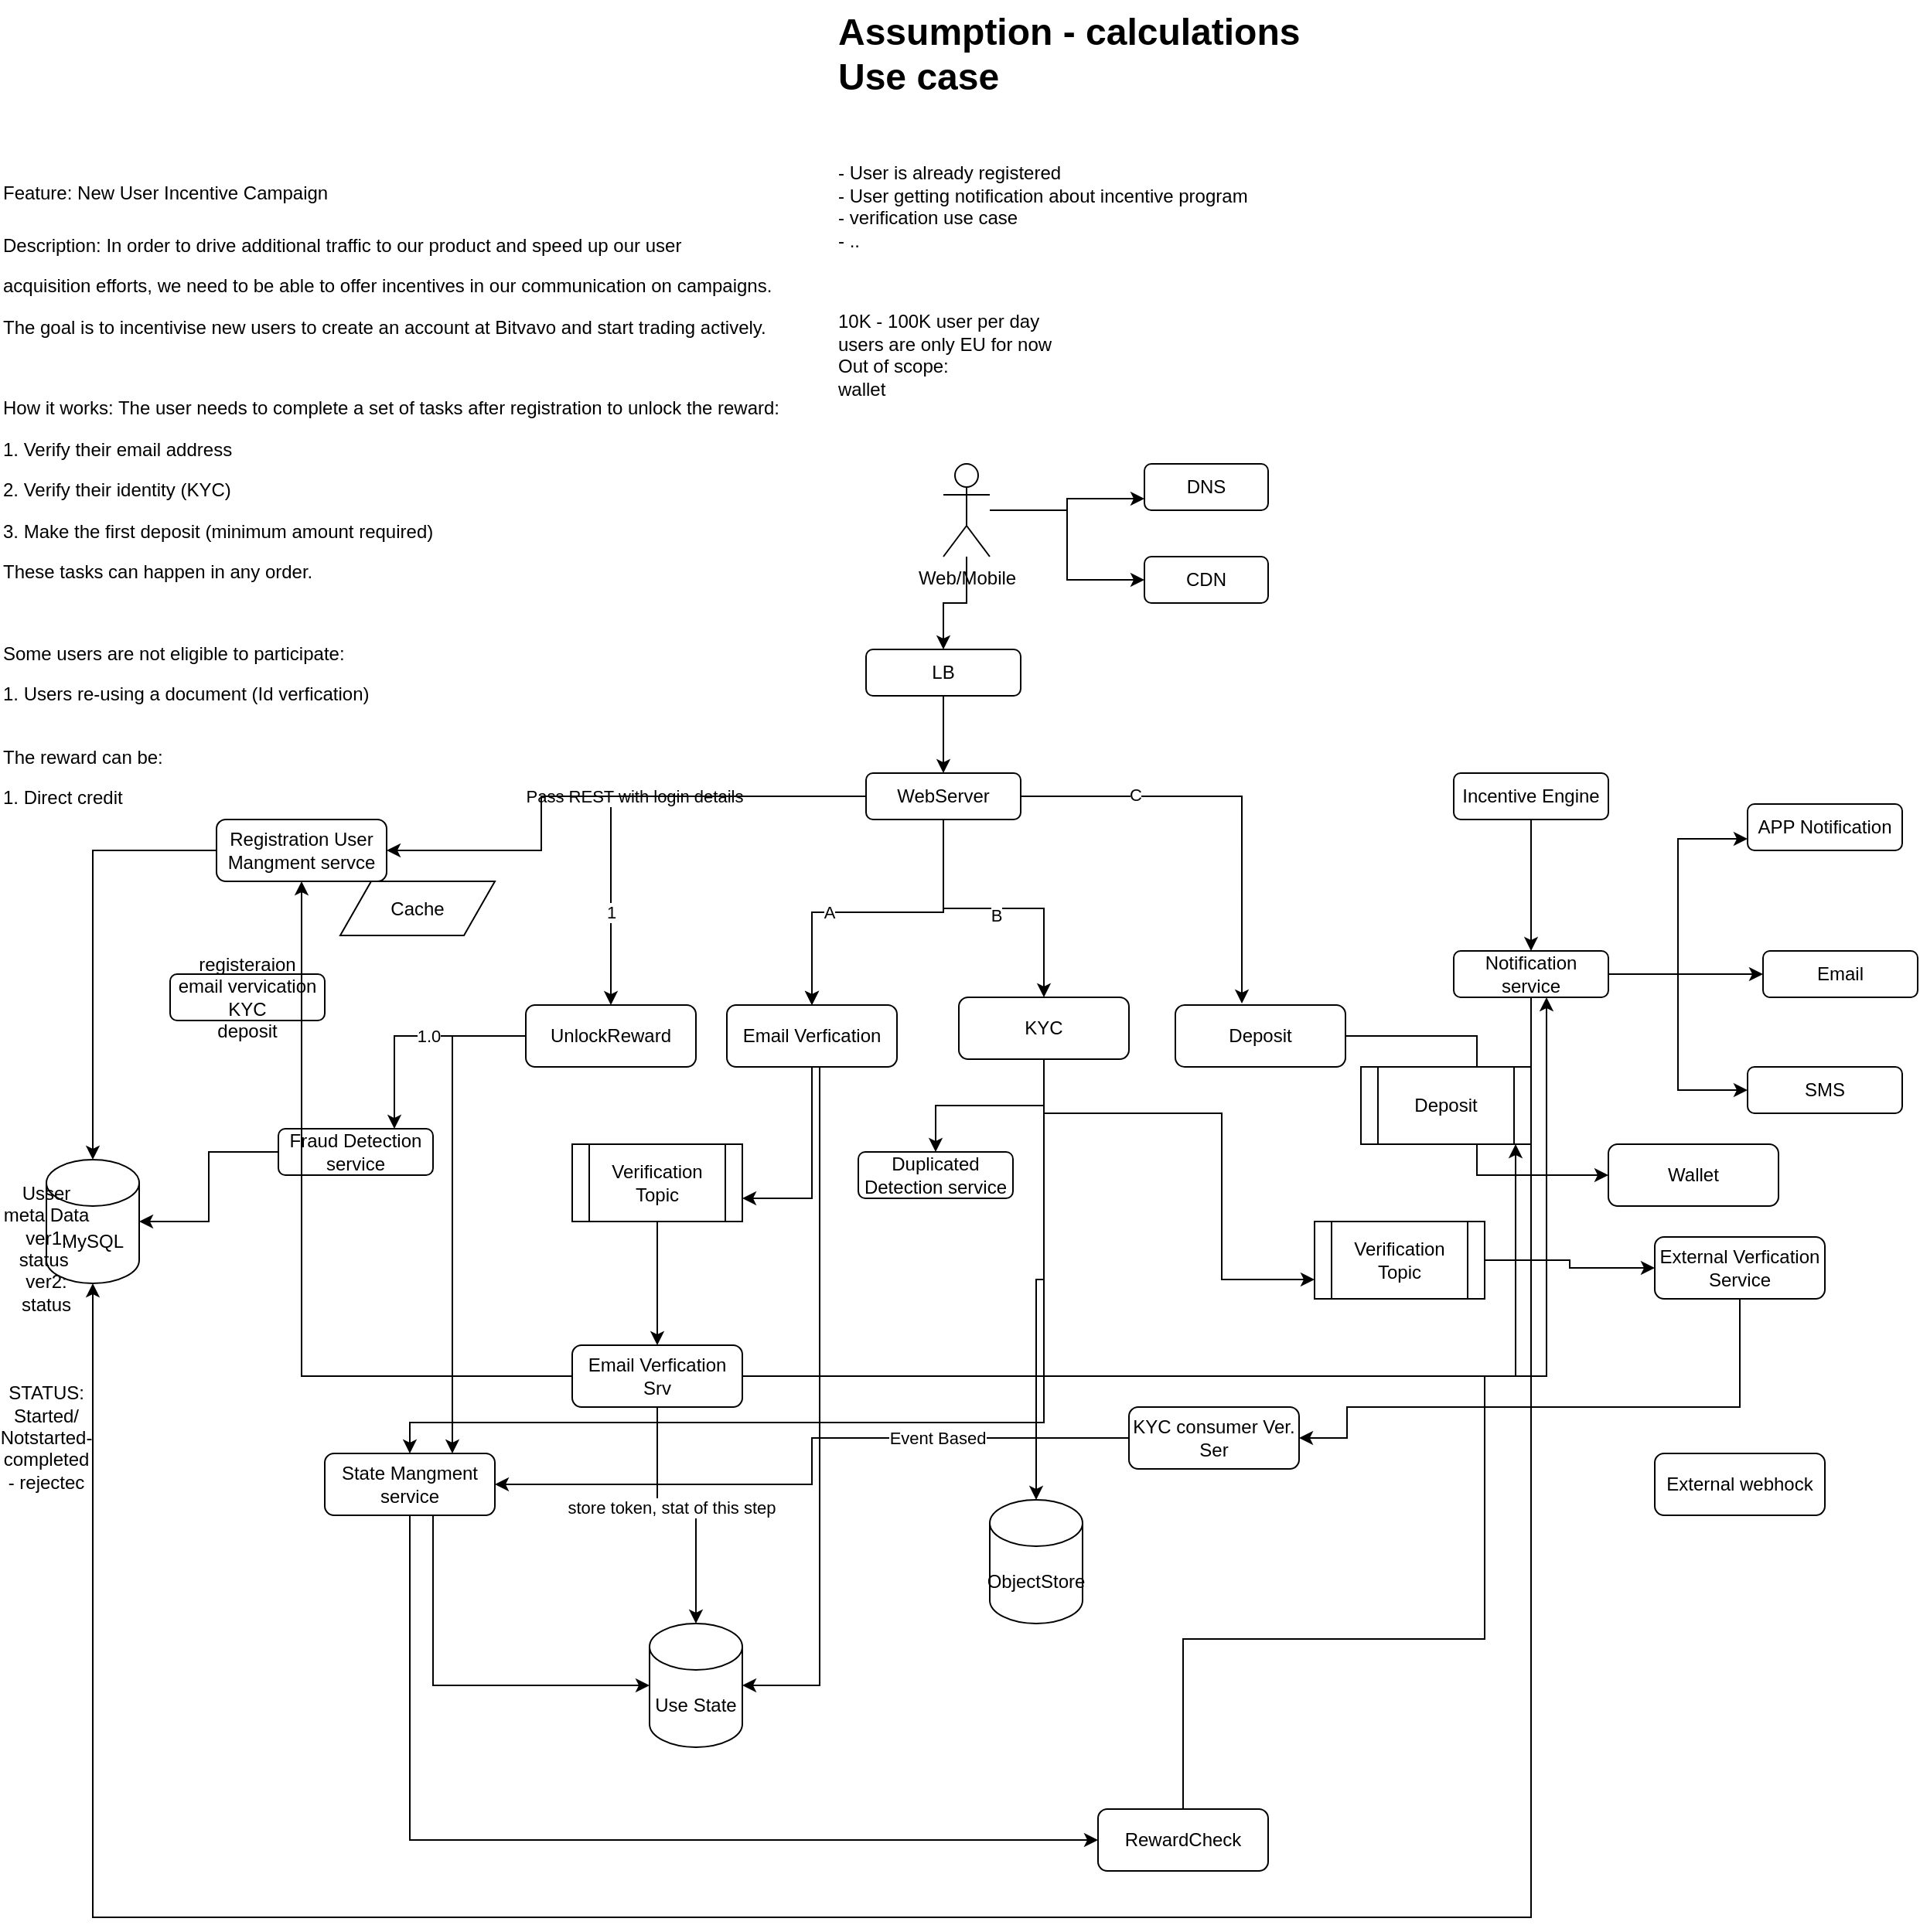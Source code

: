 <mxfile version="24.7.17">
  <diagram name="Page-1" id="xOBLhyYj3MYxFQuUd8QE">
    <mxGraphModel dx="2524" dy="716" grid="1" gridSize="10" guides="1" tooltips="1" connect="1" arrows="1" fold="1" page="1" pageScale="1" pageWidth="850" pageHeight="1100" math="0" shadow="0">
      <root>
        <mxCell id="0" />
        <mxCell id="1" parent="0" />
        <mxCell id="nORpQxfe3uyOhzm3IzQl-1" value="&lt;h1 style=&quot;margin-top: 0px;&quot;&gt;&lt;span style=&quot;background-color: initial; font-size: 12px; font-weight: normal;&quot;&gt;Feature: New User Incentive Campaign&lt;/span&gt;&lt;br&gt;&lt;/h1&gt;&lt;p&gt;&lt;span style=&quot;background-color: initial;&quot;&gt;Description: In order to drive additional traffic to our product and speed up our user&amp;nbsp;&lt;/span&gt;&lt;br&gt;&lt;/p&gt;&lt;p&gt;acquisition efforts, we need to be able to offer incentives in our communication on campaigns.&amp;nbsp;&lt;/p&gt;&lt;p&gt;The goal is to incentivise new users to create an account at Bitvavo and start trading actively.&lt;/p&gt;&lt;p&gt;&lt;br&gt;&lt;/p&gt;&lt;p&gt;How it works: The user needs to complete a set of tasks after registration to unlock the reward:&lt;/p&gt;&lt;p&gt;1. Verify their email address&lt;/p&gt;&lt;p&gt;2. Verify their identity (KYC)&lt;/p&gt;&lt;p&gt;3. Make the first deposit (minimum amount required)&lt;/p&gt;&lt;p&gt;&lt;span style=&quot;background-color: initial;&quot;&gt;These tasks can happen in any order.&lt;/span&gt;&lt;br&gt;&lt;/p&gt;&lt;p&gt;&lt;br&gt;&lt;/p&gt;&lt;p&gt;Some users are not eligible to participate:&lt;/p&gt;&lt;p&gt;1. Users re-using a document (Id verfication)&lt;/p&gt;&lt;p&gt;&lt;span style=&quot;background-color: initial;&quot;&gt;&lt;br&gt;The reward can be:&lt;/span&gt;&lt;br&gt;&lt;/p&gt;&lt;p&gt;1. Direct credit&lt;/p&gt;" style="text;html=1;whiteSpace=wrap;overflow=hidden;rounded=0;" parent="1" vertex="1">
          <mxGeometry x="-130" y="250" width="540" height="440" as="geometry" />
        </mxCell>
        <mxCell id="nORpQxfe3uyOhzm3IzQl-2" value="&lt;h1 style=&quot;margin-top: 0px;&quot;&gt;Assumption - calculations&lt;br&gt;Use case&lt;br&gt;&lt;br&gt;&lt;p style=&quot;font-size: 12px; font-weight: 400;&quot;&gt;- User is already registered&lt;br&gt;- User getting notification about incentive program&lt;br&gt;- verification use case&lt;br&gt;- ..&lt;/p&gt;&lt;p style=&quot;font-size: 12px; font-weight: 400;&quot;&gt;&lt;br&gt;&lt;/p&gt;&lt;p style=&quot;font-size: 12px; font-weight: 400;&quot;&gt;10K - 100K user per day&lt;br&gt;users are only EU for now&lt;br&gt;Out of scope:&lt;br&gt;wallet&lt;br&gt;&lt;br&gt;&lt;/p&gt;&lt;/h1&gt;" style="text;html=1;whiteSpace=wrap;overflow=hidden;rounded=0;" parent="1" vertex="1">
          <mxGeometry x="410" y="150" width="360" height="280" as="geometry" />
        </mxCell>
        <mxCell id="nORpQxfe3uyOhzm3IzQl-8" style="edgeStyle=orthogonalEdgeStyle;rounded=0;orthogonalLoop=1;jettySize=auto;html=1;entryX=0;entryY=0.75;entryDx=0;entryDy=0;" parent="1" source="nORpQxfe3uyOhzm3IzQl-3" target="nORpQxfe3uyOhzm3IzQl-4" edge="1">
          <mxGeometry relative="1" as="geometry" />
        </mxCell>
        <mxCell id="nORpQxfe3uyOhzm3IzQl-9" style="edgeStyle=orthogonalEdgeStyle;rounded=0;orthogonalLoop=1;jettySize=auto;html=1;entryX=0;entryY=0.5;entryDx=0;entryDy=0;" parent="1" source="nORpQxfe3uyOhzm3IzQl-3" target="nORpQxfe3uyOhzm3IzQl-5" edge="1">
          <mxGeometry relative="1" as="geometry" />
        </mxCell>
        <mxCell id="nORpQxfe3uyOhzm3IzQl-10" style="edgeStyle=orthogonalEdgeStyle;rounded=0;orthogonalLoop=1;jettySize=auto;html=1;entryX=0.5;entryY=0;entryDx=0;entryDy=0;" parent="1" source="nORpQxfe3uyOhzm3IzQl-3" target="nORpQxfe3uyOhzm3IzQl-6" edge="1">
          <mxGeometry relative="1" as="geometry" />
        </mxCell>
        <mxCell id="nORpQxfe3uyOhzm3IzQl-3" value="Web/Mobile" style="shape=umlActor;verticalLabelPosition=bottom;verticalAlign=top;html=1;outlineConnect=0;" parent="1" vertex="1">
          <mxGeometry x="480" y="450" width="30" height="60" as="geometry" />
        </mxCell>
        <mxCell id="nORpQxfe3uyOhzm3IzQl-4" value="DNS" style="rounded=1;whiteSpace=wrap;html=1;" parent="1" vertex="1">
          <mxGeometry x="610" y="450" width="80" height="30" as="geometry" />
        </mxCell>
        <mxCell id="nORpQxfe3uyOhzm3IzQl-5" value="CDN" style="rounded=1;whiteSpace=wrap;html=1;" parent="1" vertex="1">
          <mxGeometry x="610" y="510" width="80" height="30" as="geometry" />
        </mxCell>
        <mxCell id="nORpQxfe3uyOhzm3IzQl-11" style="edgeStyle=orthogonalEdgeStyle;rounded=0;orthogonalLoop=1;jettySize=auto;html=1;entryX=0.5;entryY=0;entryDx=0;entryDy=0;" parent="1" source="nORpQxfe3uyOhzm3IzQl-6" target="nORpQxfe3uyOhzm3IzQl-7" edge="1">
          <mxGeometry relative="1" as="geometry" />
        </mxCell>
        <mxCell id="nORpQxfe3uyOhzm3IzQl-6" value="LB" style="rounded=1;whiteSpace=wrap;html=1;" parent="1" vertex="1">
          <mxGeometry x="430" y="570" width="100" height="30" as="geometry" />
        </mxCell>
        <mxCell id="nORpQxfe3uyOhzm3IzQl-14" value="Pass REST with login details" style="edgeStyle=orthogonalEdgeStyle;rounded=0;orthogonalLoop=1;jettySize=auto;html=1;" parent="1" source="nORpQxfe3uyOhzm3IzQl-7" target="nORpQxfe3uyOhzm3IzQl-12" edge="1">
          <mxGeometry relative="1" as="geometry" />
        </mxCell>
        <mxCell id="nORpQxfe3uyOhzm3IzQl-40" value="1" style="edgeLabel;html=1;align=center;verticalAlign=middle;resizable=0;points=[];" parent="nORpQxfe3uyOhzm3IzQl-14" connectable="0" vertex="1">
          <mxGeometry x="0.6" relative="1" as="geometry">
            <mxPoint as="offset" />
          </mxGeometry>
        </mxCell>
        <mxCell id="nORpQxfe3uyOhzm3IzQl-27" style="edgeStyle=orthogonalEdgeStyle;rounded=0;orthogonalLoop=1;jettySize=auto;html=1;" parent="1" source="nORpQxfe3uyOhzm3IzQl-7" target="nORpQxfe3uyOhzm3IzQl-26" edge="1">
          <mxGeometry relative="1" as="geometry">
            <Array as="points">
              <mxPoint x="220" y="665" />
              <mxPoint x="220" y="700" />
            </Array>
          </mxGeometry>
        </mxCell>
        <mxCell id="nORpQxfe3uyOhzm3IzQl-50" style="edgeStyle=orthogonalEdgeStyle;rounded=0;orthogonalLoop=1;jettySize=auto;html=1;entryX=0.5;entryY=0;entryDx=0;entryDy=0;" parent="1" source="nORpQxfe3uyOhzm3IzQl-7" target="nORpQxfe3uyOhzm3IzQl-49" edge="1">
          <mxGeometry relative="1" as="geometry" />
        </mxCell>
        <mxCell id="nORpQxfe3uyOhzm3IzQl-54" style="edgeStyle=orthogonalEdgeStyle;rounded=0;orthogonalLoop=1;jettySize=auto;html=1;" parent="1" source="nORpQxfe3uyOhzm3IzQl-7" target="nORpQxfe3uyOhzm3IzQl-49" edge="1">
          <mxGeometry relative="1" as="geometry" />
        </mxCell>
        <mxCell id="nORpQxfe3uyOhzm3IzQl-73" value="A" style="edgeLabel;html=1;align=center;verticalAlign=middle;resizable=0;points=[];" parent="nORpQxfe3uyOhzm3IzQl-54" connectable="0" vertex="1">
          <mxGeometry x="0.307" relative="1" as="geometry">
            <mxPoint as="offset" />
          </mxGeometry>
        </mxCell>
        <mxCell id="nORpQxfe3uyOhzm3IzQl-69" style="edgeStyle=orthogonalEdgeStyle;rounded=0;orthogonalLoop=1;jettySize=auto;html=1;" parent="1" source="nORpQxfe3uyOhzm3IzQl-7" target="nORpQxfe3uyOhzm3IzQl-67" edge="1">
          <mxGeometry relative="1" as="geometry" />
        </mxCell>
        <mxCell id="nORpQxfe3uyOhzm3IzQl-74" value="B" style="edgeLabel;html=1;align=center;verticalAlign=middle;resizable=0;points=[];" parent="nORpQxfe3uyOhzm3IzQl-69" connectable="0" vertex="1">
          <mxGeometry x="0.016" y="-3" relative="1" as="geometry">
            <mxPoint y="1" as="offset" />
          </mxGeometry>
        </mxCell>
        <mxCell id="nORpQxfe3uyOhzm3IzQl-7" value="WebServer" style="rounded=1;whiteSpace=wrap;html=1;" parent="1" vertex="1">
          <mxGeometry x="430" y="650" width="100" height="30" as="geometry" />
        </mxCell>
        <mxCell id="nORpQxfe3uyOhzm3IzQl-43" style="edgeStyle=orthogonalEdgeStyle;rounded=0;orthogonalLoop=1;jettySize=auto;html=1;entryX=0.75;entryY=0;entryDx=0;entryDy=0;" parent="1" source="nORpQxfe3uyOhzm3IzQl-12" target="nORpQxfe3uyOhzm3IzQl-18" edge="1">
          <mxGeometry relative="1" as="geometry" />
        </mxCell>
        <mxCell id="nORpQxfe3uyOhzm3IzQl-44" value="1.0" style="edgeLabel;html=1;align=center;verticalAlign=middle;resizable=0;points=[];" parent="nORpQxfe3uyOhzm3IzQl-43" connectable="0" vertex="1">
          <mxGeometry x="-0.131" relative="1" as="geometry">
            <mxPoint as="offset" />
          </mxGeometry>
        </mxCell>
        <mxCell id="nORpQxfe3uyOhzm3IzQl-65" style="edgeStyle=orthogonalEdgeStyle;rounded=0;orthogonalLoop=1;jettySize=auto;html=1;entryX=0.75;entryY=0;entryDx=0;entryDy=0;" parent="1" source="nORpQxfe3uyOhzm3IzQl-12" target="nORpQxfe3uyOhzm3IzQl-64" edge="1">
          <mxGeometry relative="1" as="geometry" />
        </mxCell>
        <mxCell id="nORpQxfe3uyOhzm3IzQl-12" value="UnlockReward" style="rounded=1;whiteSpace=wrap;html=1;" parent="1" vertex="1">
          <mxGeometry x="210" y="800" width="110" height="40" as="geometry" />
        </mxCell>
        <mxCell id="nORpQxfe3uyOhzm3IzQl-30" style="edgeStyle=orthogonalEdgeStyle;rounded=0;orthogonalLoop=1;jettySize=auto;html=1;" parent="1" source="nORpQxfe3uyOhzm3IzQl-15" target="nORpQxfe3uyOhzm3IzQl-17" edge="1">
          <mxGeometry relative="1" as="geometry" />
        </mxCell>
        <mxCell id="nORpQxfe3uyOhzm3IzQl-15" value="Incentive Engine" style="rounded=1;whiteSpace=wrap;html=1;" parent="1" vertex="1">
          <mxGeometry x="810" y="650" width="100" height="30" as="geometry" />
        </mxCell>
        <mxCell id="nORpQxfe3uyOhzm3IzQl-16" value="registeraion&lt;br&gt;email vervication&lt;br&gt;KYC&lt;br&gt;deposit" style="rounded=1;whiteSpace=wrap;html=1;" parent="1" vertex="1">
          <mxGeometry x="-20" y="780" width="100" height="30" as="geometry" />
        </mxCell>
        <mxCell id="nORpQxfe3uyOhzm3IzQl-23" style="edgeStyle=orthogonalEdgeStyle;rounded=0;orthogonalLoop=1;jettySize=auto;html=1;entryX=0;entryY=0.75;entryDx=0;entryDy=0;" parent="1" source="nORpQxfe3uyOhzm3IzQl-17" target="nORpQxfe3uyOhzm3IzQl-21" edge="1">
          <mxGeometry relative="1" as="geometry" />
        </mxCell>
        <mxCell id="nORpQxfe3uyOhzm3IzQl-24" style="edgeStyle=orthogonalEdgeStyle;rounded=0;orthogonalLoop=1;jettySize=auto;html=1;entryX=0;entryY=0.5;entryDx=0;entryDy=0;" parent="1" source="nORpQxfe3uyOhzm3IzQl-17" target="nORpQxfe3uyOhzm3IzQl-19" edge="1">
          <mxGeometry relative="1" as="geometry" />
        </mxCell>
        <mxCell id="nORpQxfe3uyOhzm3IzQl-25" style="edgeStyle=orthogonalEdgeStyle;rounded=0;orthogonalLoop=1;jettySize=auto;html=1;" parent="1" source="nORpQxfe3uyOhzm3IzQl-17" target="nORpQxfe3uyOhzm3IzQl-20" edge="1">
          <mxGeometry relative="1" as="geometry" />
        </mxCell>
        <mxCell id="nORpQxfe3uyOhzm3IzQl-17" value="Notification service" style="rounded=1;whiteSpace=wrap;html=1;" parent="1" vertex="1">
          <mxGeometry x="810" y="765" width="100" height="30" as="geometry" />
        </mxCell>
        <mxCell id="nORpQxfe3uyOhzm3IzQl-45" style="edgeStyle=orthogonalEdgeStyle;rounded=0;orthogonalLoop=1;jettySize=auto;html=1;" parent="1" source="nORpQxfe3uyOhzm3IzQl-18" target="nORpQxfe3uyOhzm3IzQl-28" edge="1">
          <mxGeometry relative="1" as="geometry" />
        </mxCell>
        <mxCell id="nORpQxfe3uyOhzm3IzQl-18" value="Fraud Detection service" style="rounded=1;whiteSpace=wrap;html=1;" parent="1" vertex="1">
          <mxGeometry x="50" y="880" width="100" height="30" as="geometry" />
        </mxCell>
        <mxCell id="nORpQxfe3uyOhzm3IzQl-19" value="SMS" style="rounded=1;whiteSpace=wrap;html=1;" parent="1" vertex="1">
          <mxGeometry x="1000" y="840" width="100" height="30" as="geometry" />
        </mxCell>
        <mxCell id="nORpQxfe3uyOhzm3IzQl-20" value="Email" style="rounded=1;whiteSpace=wrap;html=1;" parent="1" vertex="1">
          <mxGeometry x="1010" y="765" width="100" height="30" as="geometry" />
        </mxCell>
        <mxCell id="nORpQxfe3uyOhzm3IzQl-21" value="APP Notification" style="rounded=1;whiteSpace=wrap;html=1;" parent="1" vertex="1">
          <mxGeometry x="1000" y="670" width="100" height="30" as="geometry" />
        </mxCell>
        <mxCell id="nORpQxfe3uyOhzm3IzQl-26" value="Registration User Mangment servce" style="rounded=1;whiteSpace=wrap;html=1;" parent="1" vertex="1">
          <mxGeometry x="10" y="680" width="110" height="40" as="geometry" />
        </mxCell>
        <mxCell id="nORpQxfe3uyOhzm3IzQl-28" value="MySQL" style="shape=cylinder3;whiteSpace=wrap;html=1;boundedLbl=1;backgroundOutline=1;size=15;" parent="1" vertex="1">
          <mxGeometry x="-100" y="900" width="60" height="80" as="geometry" />
        </mxCell>
        <mxCell id="nORpQxfe3uyOhzm3IzQl-29" style="edgeStyle=orthogonalEdgeStyle;rounded=0;orthogonalLoop=1;jettySize=auto;html=1;entryX=0.5;entryY=0;entryDx=0;entryDy=0;entryPerimeter=0;" parent="1" source="nORpQxfe3uyOhzm3IzQl-26" target="nORpQxfe3uyOhzm3IzQl-28" edge="1">
          <mxGeometry relative="1" as="geometry" />
        </mxCell>
        <mxCell id="nORpQxfe3uyOhzm3IzQl-31" style="edgeStyle=orthogonalEdgeStyle;rounded=0;orthogonalLoop=1;jettySize=auto;html=1;entryX=0.5;entryY=1;entryDx=0;entryDy=0;entryPerimeter=0;" parent="1" source="nORpQxfe3uyOhzm3IzQl-17" target="nORpQxfe3uyOhzm3IzQl-28" edge="1">
          <mxGeometry relative="1" as="geometry">
            <Array as="points">
              <mxPoint x="860" y="1390" />
              <mxPoint x="-70" y="1390" />
            </Array>
          </mxGeometry>
        </mxCell>
        <mxCell id="nORpQxfe3uyOhzm3IzQl-59" style="edgeStyle=orthogonalEdgeStyle;rounded=0;orthogonalLoop=1;jettySize=auto;html=1;entryX=0.5;entryY=0;entryDx=0;entryDy=0;" parent="1" source="nORpQxfe3uyOhzm3IzQl-33" target="nORpQxfe3uyOhzm3IzQl-46" edge="1">
          <mxGeometry relative="1" as="geometry" />
        </mxCell>
        <mxCell id="nORpQxfe3uyOhzm3IzQl-33" value="Verification Topic" style="shape=process;whiteSpace=wrap;html=1;backgroundOutline=1;" parent="1" vertex="1">
          <mxGeometry x="240" y="890" width="110" height="50" as="geometry" />
        </mxCell>
        <mxCell id="nORpQxfe3uyOhzm3IzQl-56" style="edgeStyle=orthogonalEdgeStyle;rounded=0;orthogonalLoop=1;jettySize=auto;html=1;" parent="1" source="nORpQxfe3uyOhzm3IzQl-46" target="nORpQxfe3uyOhzm3IzQl-55" edge="1">
          <mxGeometry relative="1" as="geometry" />
        </mxCell>
        <mxCell id="nORpQxfe3uyOhzm3IzQl-57" value="store token, stat of this step" style="edgeLabel;html=1;align=center;verticalAlign=middle;resizable=0;points=[];" parent="nORpQxfe3uyOhzm3IzQl-56" connectable="0" vertex="1">
          <mxGeometry x="-0.043" y="5" relative="1" as="geometry">
            <mxPoint as="offset" />
          </mxGeometry>
        </mxCell>
        <mxCell id="nORpQxfe3uyOhzm3IzQl-63" style="edgeStyle=orthogonalEdgeStyle;rounded=0;orthogonalLoop=1;jettySize=auto;html=1;" parent="1" source="nORpQxfe3uyOhzm3IzQl-46" target="nORpQxfe3uyOhzm3IzQl-26" edge="1">
          <mxGeometry relative="1" as="geometry" />
        </mxCell>
        <mxCell id="nORpQxfe3uyOhzm3IzQl-46" value="Email Verfication Srv" style="rounded=1;whiteSpace=wrap;html=1;" parent="1" vertex="1">
          <mxGeometry x="240" y="1020" width="110" height="40" as="geometry" />
        </mxCell>
        <mxCell id="nORpQxfe3uyOhzm3IzQl-52" style="edgeStyle=orthogonalEdgeStyle;rounded=0;orthogonalLoop=1;jettySize=auto;html=1;" parent="1" source="nORpQxfe3uyOhzm3IzQl-49" target="nORpQxfe3uyOhzm3IzQl-33" edge="1">
          <mxGeometry relative="1" as="geometry">
            <Array as="points">
              <mxPoint x="395" y="925" />
            </Array>
          </mxGeometry>
        </mxCell>
        <mxCell id="nORpQxfe3uyOhzm3IzQl-58" style="edgeStyle=orthogonalEdgeStyle;rounded=0;orthogonalLoop=1;jettySize=auto;html=1;" parent="1" source="nORpQxfe3uyOhzm3IzQl-49" target="nORpQxfe3uyOhzm3IzQl-55" edge="1">
          <mxGeometry relative="1" as="geometry">
            <Array as="points">
              <mxPoint x="400" y="1240" />
            </Array>
          </mxGeometry>
        </mxCell>
        <mxCell id="nORpQxfe3uyOhzm3IzQl-49" value="Email Verfication" style="rounded=1;whiteSpace=wrap;html=1;" parent="1" vertex="1">
          <mxGeometry x="340" y="800" width="110" height="40" as="geometry" />
        </mxCell>
        <mxCell id="nORpQxfe3uyOhzm3IzQl-53" style="edgeStyle=orthogonalEdgeStyle;rounded=0;orthogonalLoop=1;jettySize=auto;html=1;entryX=0.6;entryY=1;entryDx=0;entryDy=0;entryPerimeter=0;" parent="1" source="nORpQxfe3uyOhzm3IzQl-46" target="nORpQxfe3uyOhzm3IzQl-17" edge="1">
          <mxGeometry relative="1" as="geometry" />
        </mxCell>
        <mxCell id="nORpQxfe3uyOhzm3IzQl-55" value="Use State" style="shape=cylinder3;whiteSpace=wrap;html=1;boundedLbl=1;backgroundOutline=1;size=15;" parent="1" vertex="1">
          <mxGeometry x="290" y="1200" width="60" height="80" as="geometry" />
        </mxCell>
        <mxCell id="nORpQxfe3uyOhzm3IzQl-62" value="Cache" style="shape=parallelogram;perimeter=parallelogramPerimeter;whiteSpace=wrap;html=1;fixedSize=1;" parent="1" vertex="1">
          <mxGeometry x="90" y="720" width="100" height="35" as="geometry" />
        </mxCell>
        <mxCell id="nORpQxfe3uyOhzm3IzQl-98" style="edgeStyle=orthogonalEdgeStyle;rounded=0;orthogonalLoop=1;jettySize=auto;html=1;" parent="1" source="nORpQxfe3uyOhzm3IzQl-64" target="nORpQxfe3uyOhzm3IzQl-71" edge="1">
          <mxGeometry relative="1" as="geometry">
            <Array as="points">
              <mxPoint x="135" y="1340" />
            </Array>
          </mxGeometry>
        </mxCell>
        <mxCell id="nORpQxfe3uyOhzm3IzQl-64" value="State Mangment service" style="rounded=1;whiteSpace=wrap;html=1;" parent="1" vertex="1">
          <mxGeometry x="80" y="1090" width="110" height="40" as="geometry" />
        </mxCell>
        <mxCell id="nORpQxfe3uyOhzm3IzQl-66" style="edgeStyle=orthogonalEdgeStyle;rounded=0;orthogonalLoop=1;jettySize=auto;html=1;entryX=0;entryY=0.5;entryDx=0;entryDy=0;entryPerimeter=0;" parent="1" source="nORpQxfe3uyOhzm3IzQl-64" target="nORpQxfe3uyOhzm3IzQl-55" edge="1">
          <mxGeometry relative="1" as="geometry">
            <Array as="points">
              <mxPoint x="150" y="1240" />
            </Array>
          </mxGeometry>
        </mxCell>
        <mxCell id="nORpQxfe3uyOhzm3IzQl-80" style="edgeStyle=orthogonalEdgeStyle;rounded=0;orthogonalLoop=1;jettySize=auto;html=1;" parent="1" source="nORpQxfe3uyOhzm3IzQl-67" target="nORpQxfe3uyOhzm3IzQl-64" edge="1">
          <mxGeometry relative="1" as="geometry">
            <Array as="points">
              <mxPoint x="545" y="1070" />
              <mxPoint x="135" y="1070" />
            </Array>
          </mxGeometry>
        </mxCell>
        <mxCell id="nORpQxfe3uyOhzm3IzQl-84" style="edgeStyle=orthogonalEdgeStyle;rounded=0;orthogonalLoop=1;jettySize=auto;html=1;entryX=0;entryY=0.75;entryDx=0;entryDy=0;" parent="1" source="nORpQxfe3uyOhzm3IzQl-67" target="nORpQxfe3uyOhzm3IzQl-82" edge="1">
          <mxGeometry relative="1" as="geometry">
            <Array as="points">
              <mxPoint x="545" y="870" />
              <mxPoint x="660" y="870" />
              <mxPoint x="660" y="978" />
            </Array>
          </mxGeometry>
        </mxCell>
        <mxCell id="nORpQxfe3uyOhzm3IzQl-88" style="edgeStyle=orthogonalEdgeStyle;rounded=0;orthogonalLoop=1;jettySize=auto;html=1;" parent="1" source="nORpQxfe3uyOhzm3IzQl-67" target="nORpQxfe3uyOhzm3IzQl-79" edge="1">
          <mxGeometry relative="1" as="geometry" />
        </mxCell>
        <mxCell id="nORpQxfe3uyOhzm3IzQl-100" style="edgeStyle=orthogonalEdgeStyle;rounded=0;orthogonalLoop=1;jettySize=auto;html=1;entryX=0.5;entryY=0;entryDx=0;entryDy=0;" parent="1" source="nORpQxfe3uyOhzm3IzQl-67" target="nORpQxfe3uyOhzm3IzQl-99" edge="1">
          <mxGeometry relative="1" as="geometry" />
        </mxCell>
        <mxCell id="nORpQxfe3uyOhzm3IzQl-67" value="KYC" style="rounded=1;whiteSpace=wrap;html=1;" parent="1" vertex="1">
          <mxGeometry x="490" y="795" width="110" height="40" as="geometry" />
        </mxCell>
        <mxCell id="nORpQxfe3uyOhzm3IzQl-95" style="edgeStyle=orthogonalEdgeStyle;rounded=0;orthogonalLoop=1;jettySize=auto;html=1;entryX=0;entryY=0.5;entryDx=0;entryDy=0;" parent="1" source="nORpQxfe3uyOhzm3IzQl-68" target="nORpQxfe3uyOhzm3IzQl-94" edge="1">
          <mxGeometry relative="1" as="geometry" />
        </mxCell>
        <mxCell id="nORpQxfe3uyOhzm3IzQl-68" value="Deposit" style="rounded=1;whiteSpace=wrap;html=1;" parent="1" vertex="1">
          <mxGeometry x="630" y="800" width="110" height="40" as="geometry" />
        </mxCell>
        <mxCell id="nORpQxfe3uyOhzm3IzQl-70" style="edgeStyle=orthogonalEdgeStyle;rounded=0;orthogonalLoop=1;jettySize=auto;html=1;entryX=0.391;entryY=-0.025;entryDx=0;entryDy=0;entryPerimeter=0;" parent="1" source="nORpQxfe3uyOhzm3IzQl-7" target="nORpQxfe3uyOhzm3IzQl-68" edge="1">
          <mxGeometry relative="1" as="geometry" />
        </mxCell>
        <mxCell id="nORpQxfe3uyOhzm3IzQl-75" value="C" style="edgeLabel;html=1;align=center;verticalAlign=middle;resizable=0;points=[];" parent="nORpQxfe3uyOhzm3IzQl-70" connectable="0" vertex="1">
          <mxGeometry x="-0.466" y="1" relative="1" as="geometry">
            <mxPoint as="offset" />
          </mxGeometry>
        </mxCell>
        <mxCell id="nORpQxfe3uyOhzm3IzQl-97" style="edgeStyle=orthogonalEdgeStyle;rounded=0;orthogonalLoop=1;jettySize=auto;html=1;" parent="1" source="nORpQxfe3uyOhzm3IzQl-71" target="nORpQxfe3uyOhzm3IzQl-96" edge="1">
          <mxGeometry relative="1" as="geometry">
            <Array as="points">
              <mxPoint x="830" y="1210" />
              <mxPoint x="830" y="1040" />
              <mxPoint x="850" y="1040" />
            </Array>
          </mxGeometry>
        </mxCell>
        <mxCell id="nORpQxfe3uyOhzm3IzQl-71" value="RewardCheck" style="rounded=1;whiteSpace=wrap;html=1;" parent="1" vertex="1">
          <mxGeometry x="580" y="1320" width="110" height="40" as="geometry" />
        </mxCell>
        <mxCell id="nORpQxfe3uyOhzm3IzQl-76" value="External webhock" style="rounded=1;whiteSpace=wrap;html=1;" parent="1" vertex="1">
          <mxGeometry x="940" y="1090" width="110" height="40" as="geometry" />
        </mxCell>
        <mxCell id="nORpQxfe3uyOhzm3IzQl-79" value="ObjectStore" style="shape=cylinder3;whiteSpace=wrap;html=1;boundedLbl=1;backgroundOutline=1;size=15;" parent="1" vertex="1">
          <mxGeometry x="510" y="1120" width="60" height="80" as="geometry" />
        </mxCell>
        <mxCell id="nORpQxfe3uyOhzm3IzQl-89" style="edgeStyle=orthogonalEdgeStyle;rounded=0;orthogonalLoop=1;jettySize=auto;html=1;" parent="1" source="nORpQxfe3uyOhzm3IzQl-81" target="nORpQxfe3uyOhzm3IzQl-90" edge="1">
          <mxGeometry relative="1" as="geometry">
            <mxPoint x="740" y="1090" as="targetPoint" />
            <Array as="points">
              <mxPoint x="995" y="1060" />
              <mxPoint x="741" y="1060" />
              <mxPoint x="741" y="1080" />
            </Array>
          </mxGeometry>
        </mxCell>
        <mxCell id="nORpQxfe3uyOhzm3IzQl-81" value="External Verfication Service" style="rounded=1;whiteSpace=wrap;html=1;" parent="1" vertex="1">
          <mxGeometry x="940" y="950" width="110" height="40" as="geometry" />
        </mxCell>
        <mxCell id="nORpQxfe3uyOhzm3IzQl-85" style="edgeStyle=orthogonalEdgeStyle;rounded=0;orthogonalLoop=1;jettySize=auto;html=1;entryX=0;entryY=0.5;entryDx=0;entryDy=0;" parent="1" source="nORpQxfe3uyOhzm3IzQl-82" target="nORpQxfe3uyOhzm3IzQl-81" edge="1">
          <mxGeometry relative="1" as="geometry" />
        </mxCell>
        <mxCell id="nORpQxfe3uyOhzm3IzQl-82" value="Verification Topic" style="shape=process;whiteSpace=wrap;html=1;backgroundOutline=1;" parent="1" vertex="1">
          <mxGeometry x="720" y="940" width="110" height="50" as="geometry" />
        </mxCell>
        <mxCell id="nORpQxfe3uyOhzm3IzQl-91" style="edgeStyle=orthogonalEdgeStyle;rounded=0;orthogonalLoop=1;jettySize=auto;html=1;" parent="1" source="nORpQxfe3uyOhzm3IzQl-90" target="nORpQxfe3uyOhzm3IzQl-64" edge="1">
          <mxGeometry relative="1" as="geometry" />
        </mxCell>
        <mxCell id="nORpQxfe3uyOhzm3IzQl-92" value="Event Based" style="edgeLabel;html=1;align=center;verticalAlign=middle;resizable=0;points=[];" parent="nORpQxfe3uyOhzm3IzQl-91" connectable="0" vertex="1">
          <mxGeometry x="-0.436" relative="1" as="geometry">
            <mxPoint as="offset" />
          </mxGeometry>
        </mxCell>
        <mxCell id="nORpQxfe3uyOhzm3IzQl-90" value="KYC consumer Ver. Ser" style="rounded=1;whiteSpace=wrap;html=1;" parent="1" vertex="1">
          <mxGeometry x="600" y="1060" width="110" height="40" as="geometry" />
        </mxCell>
        <mxCell id="nORpQxfe3uyOhzm3IzQl-93" value="Usser&lt;br&gt;meta Data&lt;br&gt;ver1: status&amp;nbsp;&lt;br&gt;ver2: status&lt;br&gt;&lt;br&gt;&lt;br&gt;&lt;br&gt;STATUS: Started/ Notstarted- completed - rejectec" style="text;html=1;align=center;verticalAlign=middle;whiteSpace=wrap;rounded=0;" parent="1" vertex="1">
          <mxGeometry x="-130" y="1000" width="60" height="30" as="geometry" />
        </mxCell>
        <mxCell id="nORpQxfe3uyOhzm3IzQl-94" value="Wallet" style="rounded=1;whiteSpace=wrap;html=1;" parent="1" vertex="1">
          <mxGeometry x="910" y="890" width="110" height="40" as="geometry" />
        </mxCell>
        <mxCell id="nORpQxfe3uyOhzm3IzQl-96" value="Deposit" style="shape=process;whiteSpace=wrap;html=1;backgroundOutline=1;" parent="1" vertex="1">
          <mxGeometry x="750" y="840" width="110" height="50" as="geometry" />
        </mxCell>
        <mxCell id="nORpQxfe3uyOhzm3IzQl-99" value="Duplicated Detection service" style="rounded=1;whiteSpace=wrap;html=1;" parent="1" vertex="1">
          <mxGeometry x="425" y="895" width="100" height="30" as="geometry" />
        </mxCell>
      </root>
    </mxGraphModel>
  </diagram>
</mxfile>
